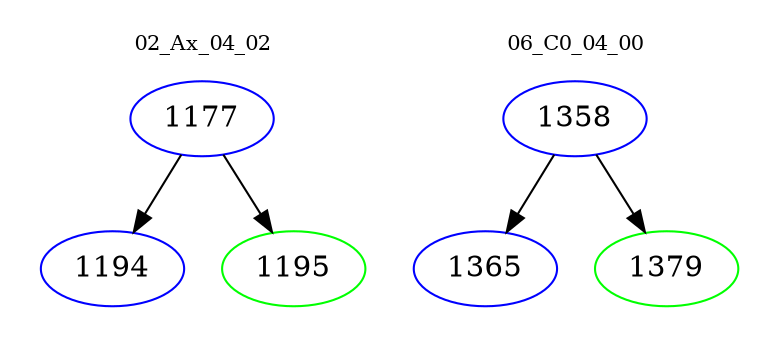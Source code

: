 digraph{
subgraph cluster_0 {
color = white
label = "02_Ax_04_02";
fontsize=10;
T0_1177 [label="1177", color="blue"]
T0_1177 -> T0_1194 [color="black"]
T0_1194 [label="1194", color="blue"]
T0_1177 -> T0_1195 [color="black"]
T0_1195 [label="1195", color="green"]
}
subgraph cluster_1 {
color = white
label = "06_C0_04_00";
fontsize=10;
T1_1358 [label="1358", color="blue"]
T1_1358 -> T1_1365 [color="black"]
T1_1365 [label="1365", color="blue"]
T1_1358 -> T1_1379 [color="black"]
T1_1379 [label="1379", color="green"]
}
}
